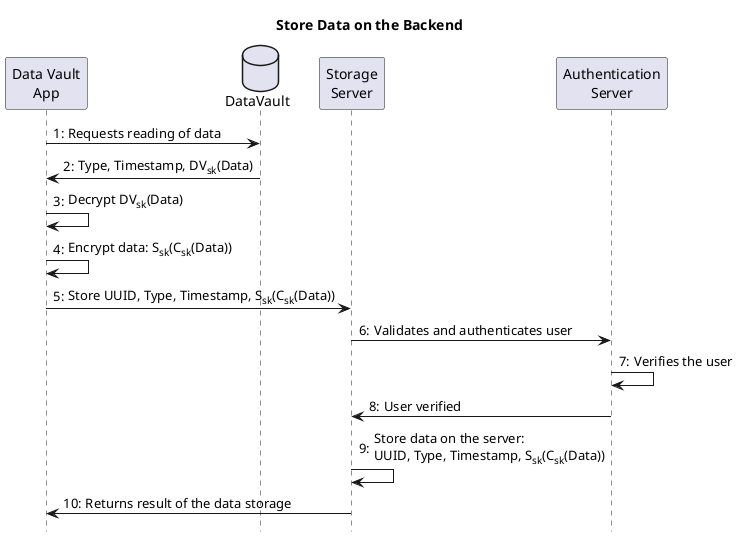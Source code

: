 @startuml
hide footbox
title Store Data on the Backend

autonumber "0:"

participant "Data Vault\nApp" as DVA
database DataVault as DV
participant "Storage\nServer" as SS
participant "Authentication\nServer" as AS

DVA->DV: Requests reading of data
DV->DVA: Type, Timestamp, DV<sub>sk</sub>(Data)
DVA->DVA: Decrypt DV<sub>sk</sub>(Data)
DVA->DVA: Encrypt data: S<sub>sk</sub>(C<sub>sk</sub>(Data))
DVA->SS: Store UUID, Type, Timestamp, S<sub>sk</sub>(C<sub>sk</sub>(Data))
SS->AS: Validates and authenticates user
AS->AS: Verifies the user
AS->SS: User verified
SS->SS: Store data on the server:\nUUID, Type, Timestamp, S<sub>sk</sub>(C<sub>sk</sub>(Data))
SS->DVA: Returns result of the data storage

@enduml
